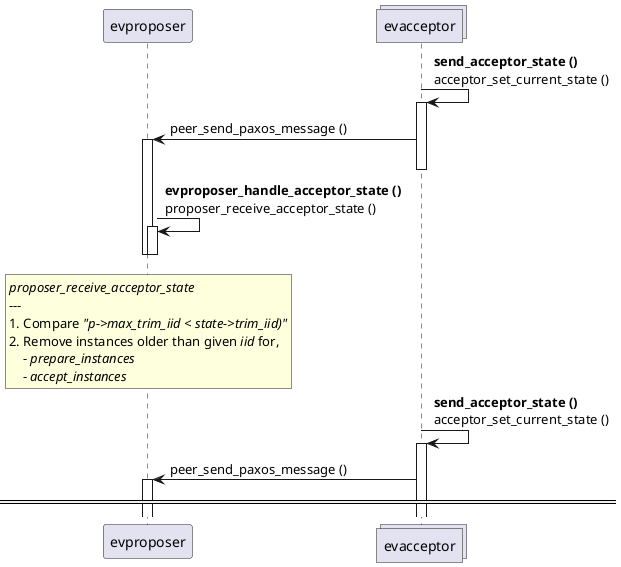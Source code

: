 @startuml

participant evproposer
collections evacceptor

evacceptor -> evacceptor++: **send_acceptor_state ()** \nacceptor_set_current_state ()
evacceptor -> evproposer++: peer_send_paxos_message ()
deactivate evacceptor

evproposer -> evproposer++: **evproposer_handle_acceptor_state ()** \nproposer_receive_acceptor_state ()

rnote over evproposer
    //proposer_receive_acceptor_state//
    ---
    1. Compare //"p->max_trim_iid < state->trim_iid)"//
    2. Remove instances older than given //iid// for,
        - //prepare_instances//
        - //accept_instances//
end note

deactivate evproposer
deactivate evproposer


evacceptor -> evacceptor++: **send_acceptor_state ()** \nacceptor_set_current_state ()
evacceptor -> evproposer++: peer_send_paxos_message ()

====

@enduml